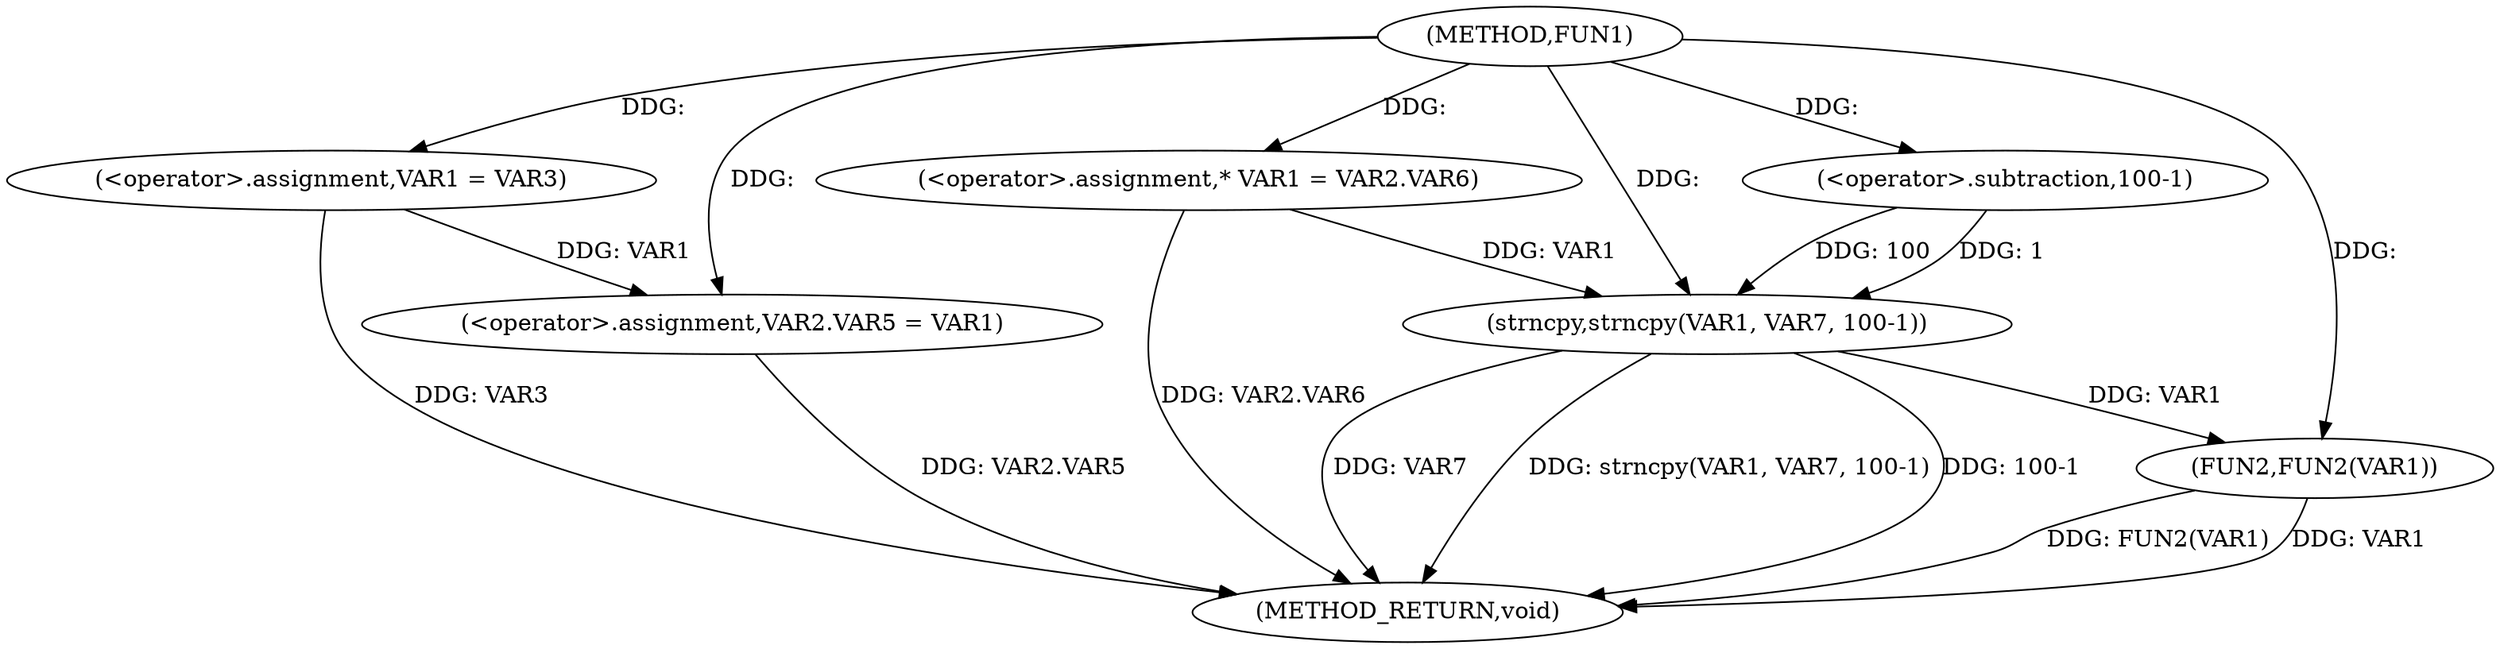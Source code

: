 digraph FUN1 {  
"1000100" [label = "(METHOD,FUN1)" ]
"1000131" [label = "(METHOD_RETURN,void)" ]
"1000106" [label = "(<operator>.assignment,VAR1 = VAR3)" ]
"1000109" [label = "(<operator>.assignment,VAR2.VAR5 = VAR1)" ]
"1000116" [label = "(<operator>.assignment,* VAR1 = VAR2.VAR6)" ]
"1000123" [label = "(strncpy,strncpy(VAR1, VAR7, 100-1))" ]
"1000126" [label = "(<operator>.subtraction,100-1)" ]
"1000129" [label = "(FUN2,FUN2(VAR1))" ]
  "1000123" -> "1000131"  [ label = "DDG: VAR7"] 
  "1000106" -> "1000131"  [ label = "DDG: VAR3"] 
  "1000123" -> "1000131"  [ label = "DDG: strncpy(VAR1, VAR7, 100-1)"] 
  "1000129" -> "1000131"  [ label = "DDG: FUN2(VAR1)"] 
  "1000116" -> "1000131"  [ label = "DDG: VAR2.VAR6"] 
  "1000109" -> "1000131"  [ label = "DDG: VAR2.VAR5"] 
  "1000129" -> "1000131"  [ label = "DDG: VAR1"] 
  "1000123" -> "1000131"  [ label = "DDG: 100-1"] 
  "1000100" -> "1000106"  [ label = "DDG: "] 
  "1000106" -> "1000109"  [ label = "DDG: VAR1"] 
  "1000100" -> "1000109"  [ label = "DDG: "] 
  "1000100" -> "1000116"  [ label = "DDG: "] 
  "1000116" -> "1000123"  [ label = "DDG: VAR1"] 
  "1000100" -> "1000123"  [ label = "DDG: "] 
  "1000126" -> "1000123"  [ label = "DDG: 100"] 
  "1000126" -> "1000123"  [ label = "DDG: 1"] 
  "1000100" -> "1000126"  [ label = "DDG: "] 
  "1000123" -> "1000129"  [ label = "DDG: VAR1"] 
  "1000100" -> "1000129"  [ label = "DDG: "] 
}
